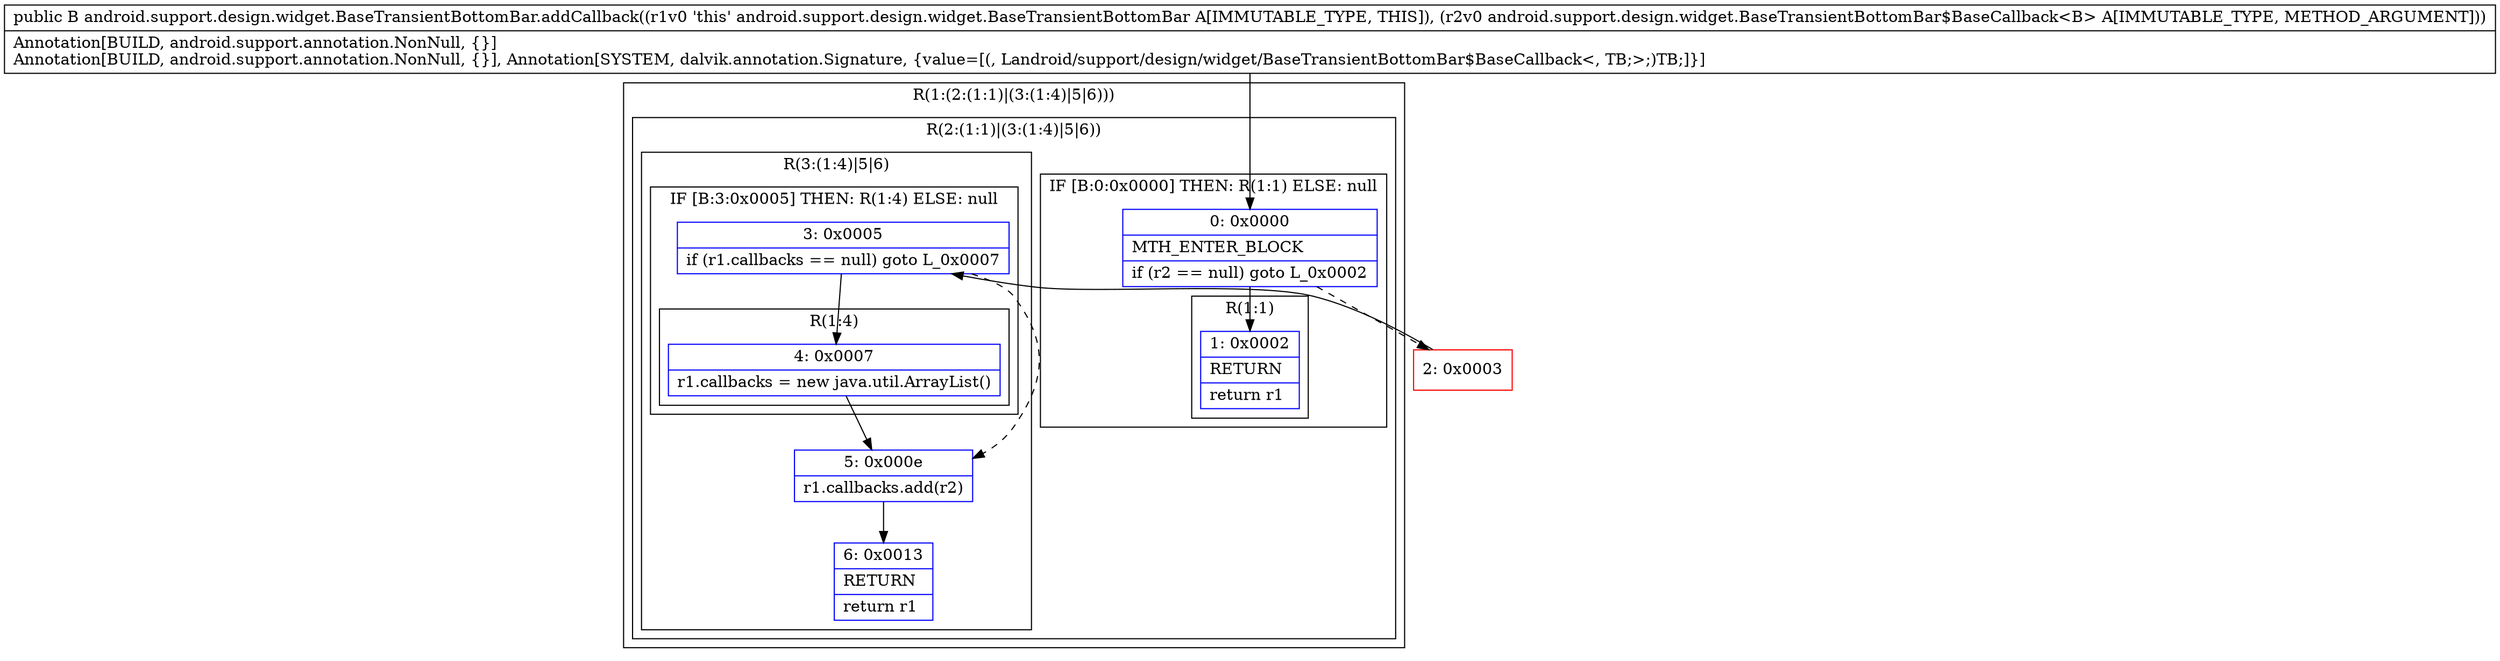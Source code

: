 digraph "CFG forandroid.support.design.widget.BaseTransientBottomBar.addCallback(Landroid\/support\/design\/widget\/BaseTransientBottomBar$BaseCallback;)Landroid\/support\/design\/widget\/BaseTransientBottomBar;" {
subgraph cluster_Region_1295978221 {
label = "R(1:(2:(1:1)|(3:(1:4)|5|6)))";
node [shape=record,color=blue];
subgraph cluster_Region_1654405446 {
label = "R(2:(1:1)|(3:(1:4)|5|6))";
node [shape=record,color=blue];
subgraph cluster_IfRegion_120772952 {
label = "IF [B:0:0x0000] THEN: R(1:1) ELSE: null";
node [shape=record,color=blue];
Node_0 [shape=record,label="{0\:\ 0x0000|MTH_ENTER_BLOCK\l|if (r2 == null) goto L_0x0002\l}"];
subgraph cluster_Region_998119799 {
label = "R(1:1)";
node [shape=record,color=blue];
Node_1 [shape=record,label="{1\:\ 0x0002|RETURN\l|return r1\l}"];
}
}
subgraph cluster_Region_235090067 {
label = "R(3:(1:4)|5|6)";
node [shape=record,color=blue];
subgraph cluster_IfRegion_223768092 {
label = "IF [B:3:0x0005] THEN: R(1:4) ELSE: null";
node [shape=record,color=blue];
Node_3 [shape=record,label="{3\:\ 0x0005|if (r1.callbacks == null) goto L_0x0007\l}"];
subgraph cluster_Region_482316023 {
label = "R(1:4)";
node [shape=record,color=blue];
Node_4 [shape=record,label="{4\:\ 0x0007|r1.callbacks = new java.util.ArrayList()\l}"];
}
}
Node_5 [shape=record,label="{5\:\ 0x000e|r1.callbacks.add(r2)\l}"];
Node_6 [shape=record,label="{6\:\ 0x0013|RETURN\l|return r1\l}"];
}
}
}
Node_2 [shape=record,color=red,label="{2\:\ 0x0003}"];
MethodNode[shape=record,label="{public B android.support.design.widget.BaseTransientBottomBar.addCallback((r1v0 'this' android.support.design.widget.BaseTransientBottomBar A[IMMUTABLE_TYPE, THIS]), (r2v0 android.support.design.widget.BaseTransientBottomBar$BaseCallback\<B\> A[IMMUTABLE_TYPE, METHOD_ARGUMENT]))  | Annotation[BUILD, android.support.annotation.NonNull, \{\}]\lAnnotation[BUILD, android.support.annotation.NonNull, \{\}], Annotation[SYSTEM, dalvik.annotation.Signature, \{value=[(, Landroid\/support\/design\/widget\/BaseTransientBottomBar$BaseCallback\<, TB;\>;)TB;]\}]\l}"];
MethodNode -> Node_0;
Node_0 -> Node_1;
Node_0 -> Node_2[style=dashed];
Node_3 -> Node_4;
Node_3 -> Node_5[style=dashed];
Node_4 -> Node_5;
Node_5 -> Node_6;
Node_2 -> Node_3;
}

